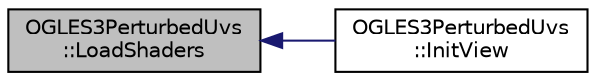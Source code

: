 digraph "OGLES3PerturbedUvs::LoadShaders"
{
  edge [fontname="Helvetica",fontsize="10",labelfontname="Helvetica",labelfontsize="10"];
  node [fontname="Helvetica",fontsize="10",shape=record];
  rankdir="LR";
  Node1 [label="OGLES3PerturbedUvs\l::LoadShaders",height=0.2,width=0.4,color="black", fillcolor="grey75", style="filled", fontcolor="black"];
  Node1 -> Node2 [dir="back",color="midnightblue",fontsize="10",style="solid",fontname="Helvetica"];
  Node2 [label="OGLES3PerturbedUvs\l::InitView",height=0.2,width=0.4,color="black", fillcolor="white", style="filled",URL="$class_o_g_l_e_s3_perturbed_uvs.html#a52cfcdd520d4741c97d4c60b5ff31bac"];
}
